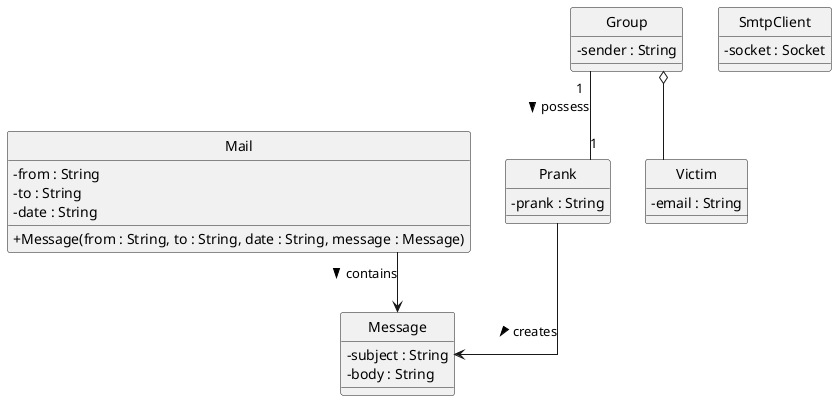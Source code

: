 @startuml
'https://plantuml.com/class-diagram

hide circle
skinparam fixCircleLabelOverlapping true
skinparam classAttributeIconSize 0
skinparam linetype ortho

class Mail {
    - from : String
    - to : String
    - date : String
    + Message(from : String, to : String, date : String, message : Message)

}

class Group {

    - sender : String
}

class Prank {
    - prank : String

}

class Victim {
     - email : String
}


class Message {
    - subject : String
    - body : String

}

class SmtpClient {
    - socket : Socket

}



Group o-- Victim
Mail --> Message : contains >
Prank --> Message : creates >
Group "1"--"1" Prank : possess >
@enduml